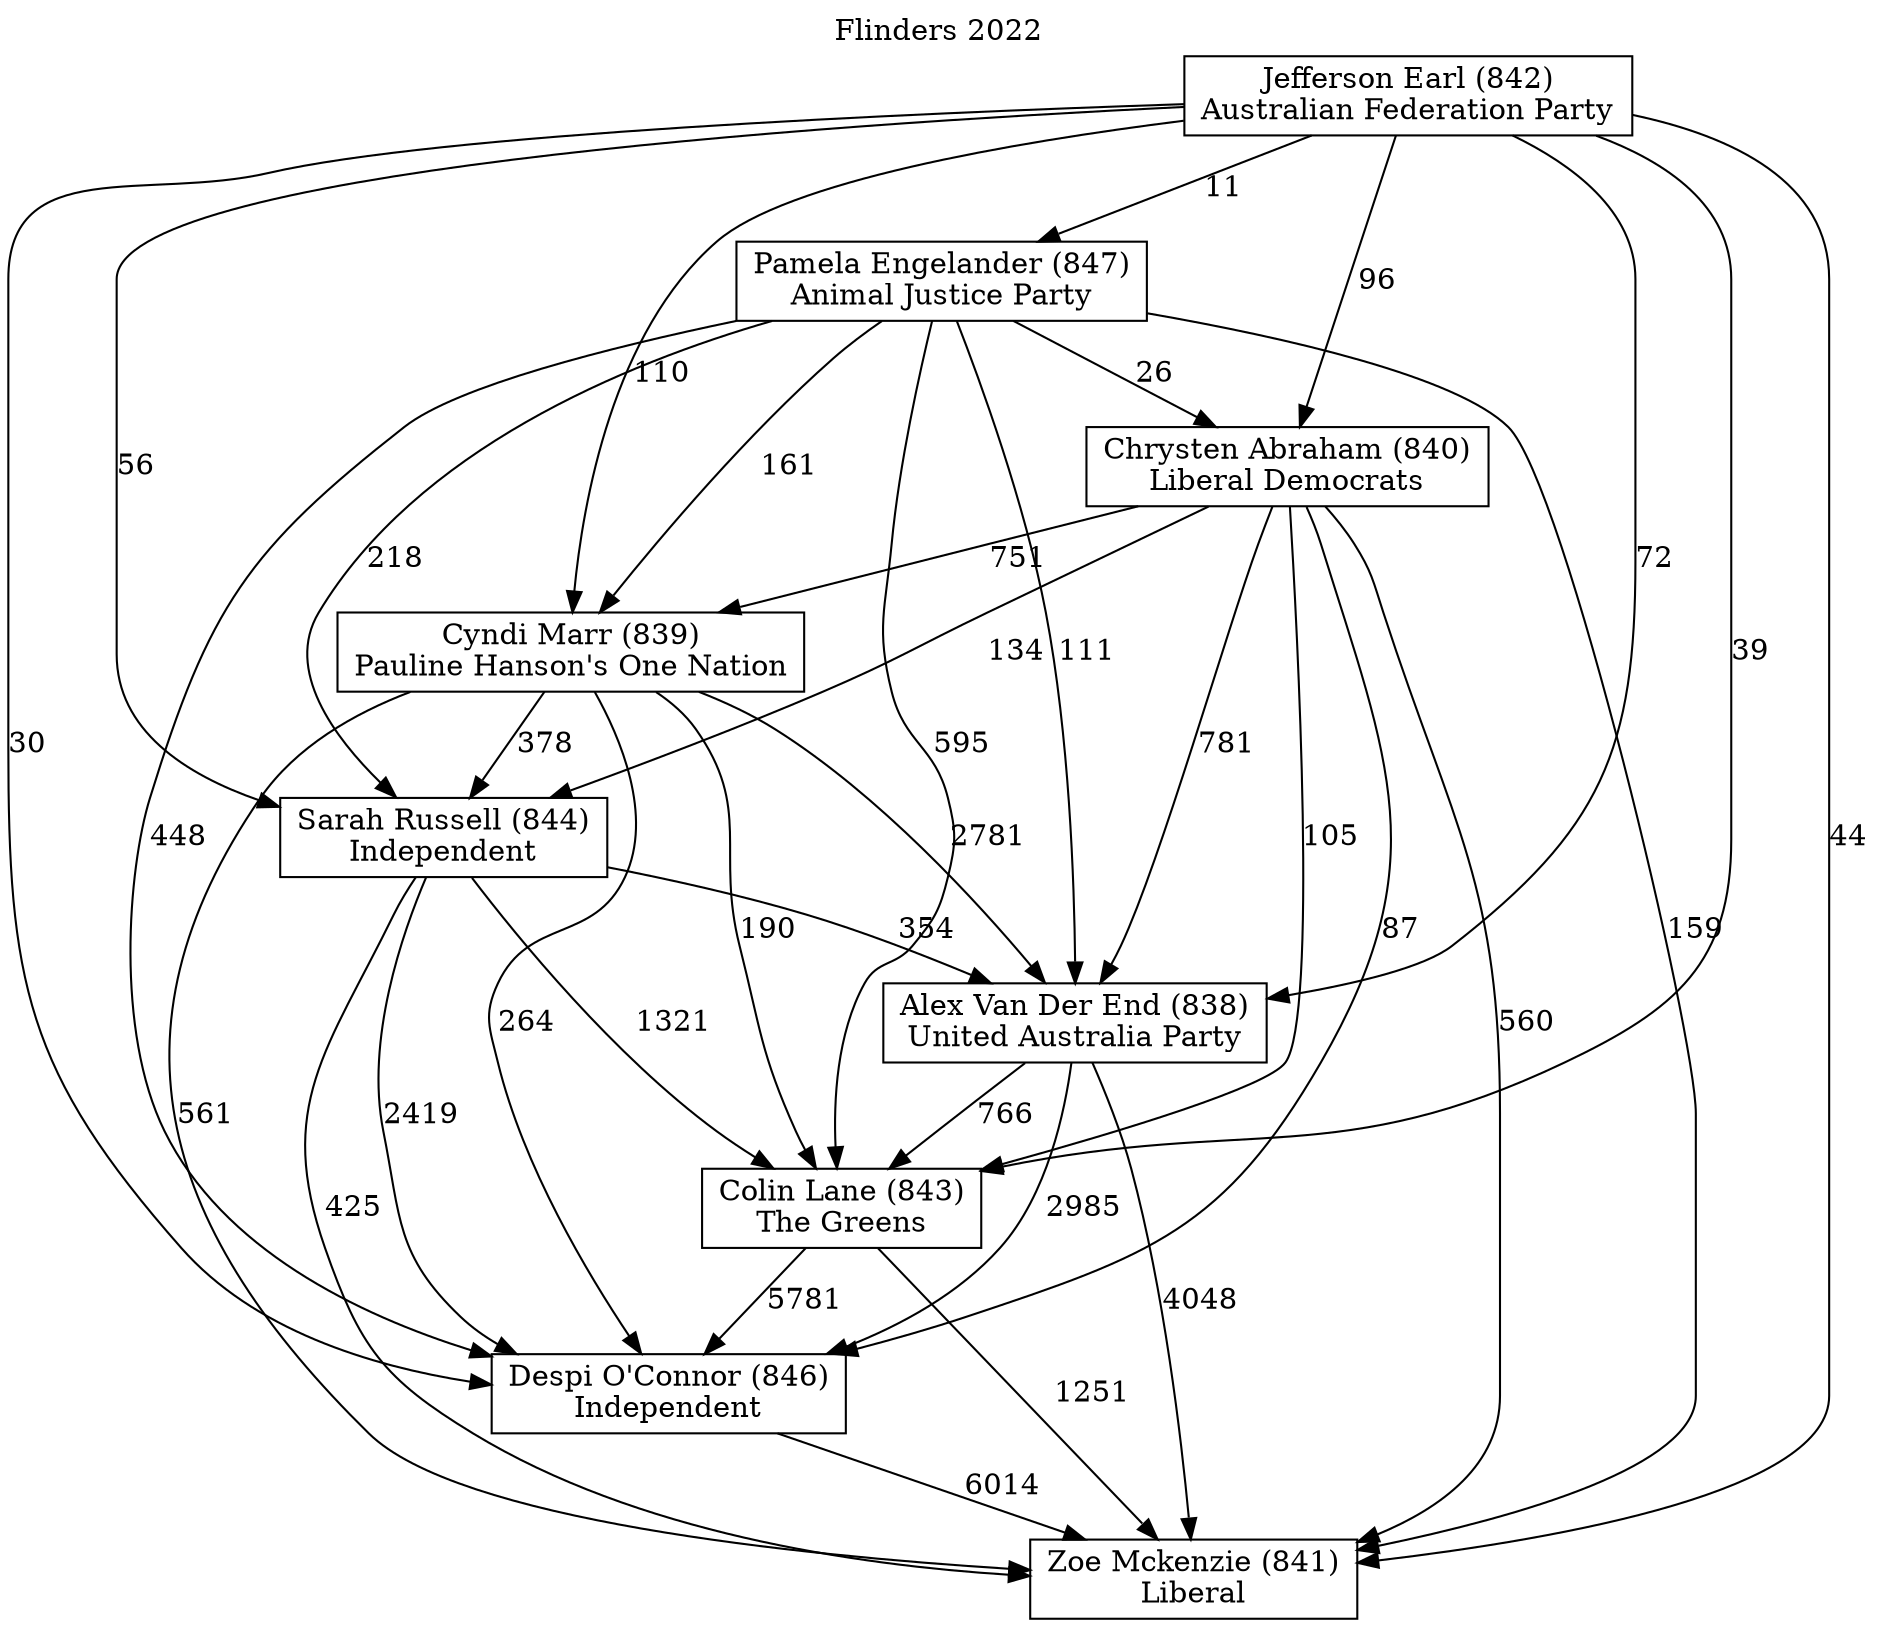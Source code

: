 // House preference flow
digraph "Zoe Mckenzie (841)_Flinders_2022" {
	graph [label="Flinders 2022" labelloc=t mclimit=2]
	node [shape=box]
	"Zoe Mckenzie (841)" [label="Zoe Mckenzie (841)
Liberal"]
	"Despi O'Connor (846)" [label="Despi O'Connor (846)
Independent"]
	"Colin Lane (843)" [label="Colin Lane (843)
The Greens"]
	"Alex Van Der End (838)" [label="Alex Van Der End (838)
United Australia Party"]
	"Sarah Russell (844)" [label="Sarah Russell (844)
Independent"]
	"Cyndi Marr (839)" [label="Cyndi Marr (839)
Pauline Hanson's One Nation"]
	"Chrysten Abraham (840)" [label="Chrysten Abraham (840)
Liberal Democrats"]
	"Pamela Engelander (847)" [label="Pamela Engelander (847)
Animal Justice Party"]
	"Jefferson Earl (842)" [label="Jefferson Earl (842)
Australian Federation Party"]
	"Despi O'Connor (846)" -> "Zoe Mckenzie (841)" [label=6014]
	"Colin Lane (843)" -> "Despi O'Connor (846)" [label=5781]
	"Alex Van Der End (838)" -> "Colin Lane (843)" [label=766]
	"Sarah Russell (844)" -> "Alex Van Der End (838)" [label=354]
	"Cyndi Marr (839)" -> "Sarah Russell (844)" [label=378]
	"Chrysten Abraham (840)" -> "Cyndi Marr (839)" [label=751]
	"Pamela Engelander (847)" -> "Chrysten Abraham (840)" [label=26]
	"Jefferson Earl (842)" -> "Pamela Engelander (847)" [label=11]
	"Colin Lane (843)" -> "Zoe Mckenzie (841)" [label=1251]
	"Alex Van Der End (838)" -> "Zoe Mckenzie (841)" [label=4048]
	"Sarah Russell (844)" -> "Zoe Mckenzie (841)" [label=425]
	"Cyndi Marr (839)" -> "Zoe Mckenzie (841)" [label=561]
	"Chrysten Abraham (840)" -> "Zoe Mckenzie (841)" [label=560]
	"Pamela Engelander (847)" -> "Zoe Mckenzie (841)" [label=159]
	"Jefferson Earl (842)" -> "Zoe Mckenzie (841)" [label=44]
	"Jefferson Earl (842)" -> "Chrysten Abraham (840)" [label=96]
	"Pamela Engelander (847)" -> "Cyndi Marr (839)" [label=161]
	"Jefferson Earl (842)" -> "Cyndi Marr (839)" [label=110]
	"Chrysten Abraham (840)" -> "Sarah Russell (844)" [label=134]
	"Pamela Engelander (847)" -> "Sarah Russell (844)" [label=218]
	"Jefferson Earl (842)" -> "Sarah Russell (844)" [label=56]
	"Cyndi Marr (839)" -> "Alex Van Der End (838)" [label=2781]
	"Chrysten Abraham (840)" -> "Alex Van Der End (838)" [label=781]
	"Pamela Engelander (847)" -> "Alex Van Der End (838)" [label=111]
	"Jefferson Earl (842)" -> "Alex Van Der End (838)" [label=72]
	"Sarah Russell (844)" -> "Colin Lane (843)" [label=1321]
	"Cyndi Marr (839)" -> "Colin Lane (843)" [label=190]
	"Chrysten Abraham (840)" -> "Colin Lane (843)" [label=105]
	"Pamela Engelander (847)" -> "Colin Lane (843)" [label=595]
	"Jefferson Earl (842)" -> "Colin Lane (843)" [label=39]
	"Alex Van Der End (838)" -> "Despi O'Connor (846)" [label=2985]
	"Sarah Russell (844)" -> "Despi O'Connor (846)" [label=2419]
	"Cyndi Marr (839)" -> "Despi O'Connor (846)" [label=264]
	"Chrysten Abraham (840)" -> "Despi O'Connor (846)" [label=87]
	"Pamela Engelander (847)" -> "Despi O'Connor (846)" [label=448]
	"Jefferson Earl (842)" -> "Despi O'Connor (846)" [label=30]
}
